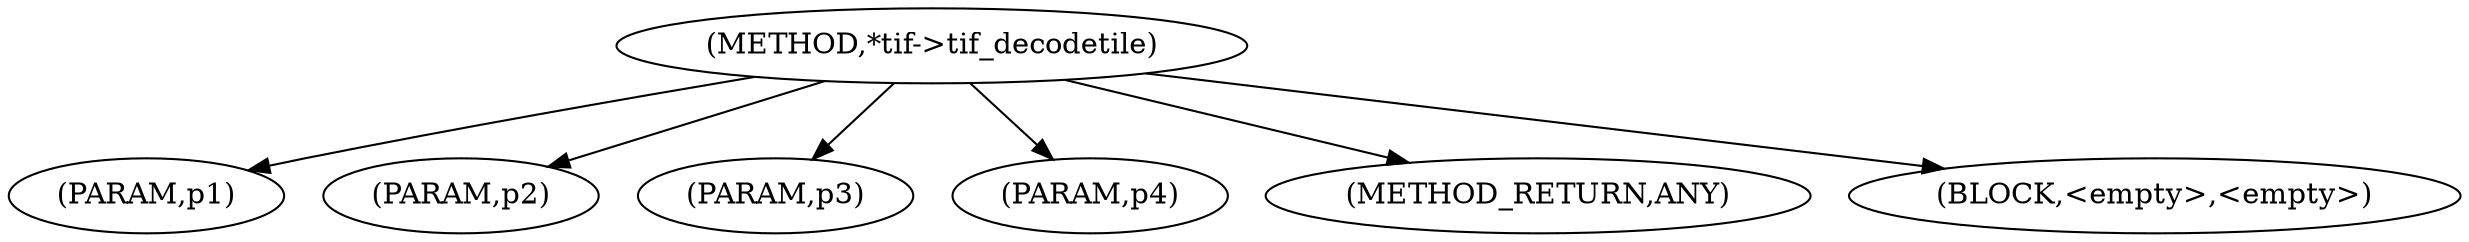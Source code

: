digraph "*tif-&gt;tif_decodetile" {  
"100771" [label = <(METHOD,*tif-&gt;tif_decodetile)> ]
"100772" [label = <(PARAM,p1)> ]
"100773" [label = <(PARAM,p2)> ]
"100774" [label = <(PARAM,p3)> ]
"100775" [label = <(PARAM,p4)> ]
"100776" [label = <(METHOD_RETURN,ANY)> ]
"100777" [label = <(BLOCK,&lt;empty&gt;,&lt;empty&gt;)> ]
  "100771" -> "100776" 
  "100771" -> "100772" 
  "100771" -> "100777" 
  "100771" -> "100773" 
  "100771" -> "100774" 
  "100771" -> "100775" 
}
